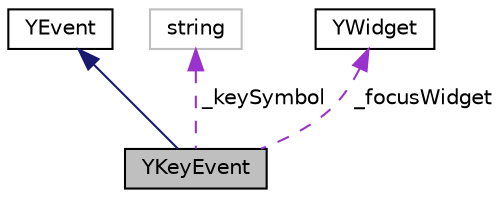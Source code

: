 digraph "YKeyEvent"
{
 // LATEX_PDF_SIZE
  edge [fontname="Helvetica",fontsize="10",labelfontname="Helvetica",labelfontsize="10"];
  node [fontname="Helvetica",fontsize="10",shape=record];
  Node1 [label="YKeyEvent",height=0.2,width=0.4,color="black", fillcolor="grey75", style="filled", fontcolor="black",tooltip=" "];
  Node2 -> Node1 [dir="back",color="midnightblue",fontsize="10",style="solid",fontname="Helvetica"];
  Node2 [label="YEvent",height=0.2,width=0.4,color="black", fillcolor="white", style="filled",URL="$classYEvent.html",tooltip=" "];
  Node3 -> Node1 [dir="back",color="darkorchid3",fontsize="10",style="dashed",label=" _keySymbol" ,fontname="Helvetica"];
  Node3 [label="string",height=0.2,width=0.4,color="grey75", fillcolor="white", style="filled",tooltip=" "];
  Node4 -> Node1 [dir="back",color="darkorchid3",fontsize="10",style="dashed",label=" _focusWidget" ,fontname="Helvetica"];
  Node4 [label="YWidget",height=0.2,width=0.4,color="black", fillcolor="white", style="filled",URL="$classYWidget.html",tooltip=" "];
}
